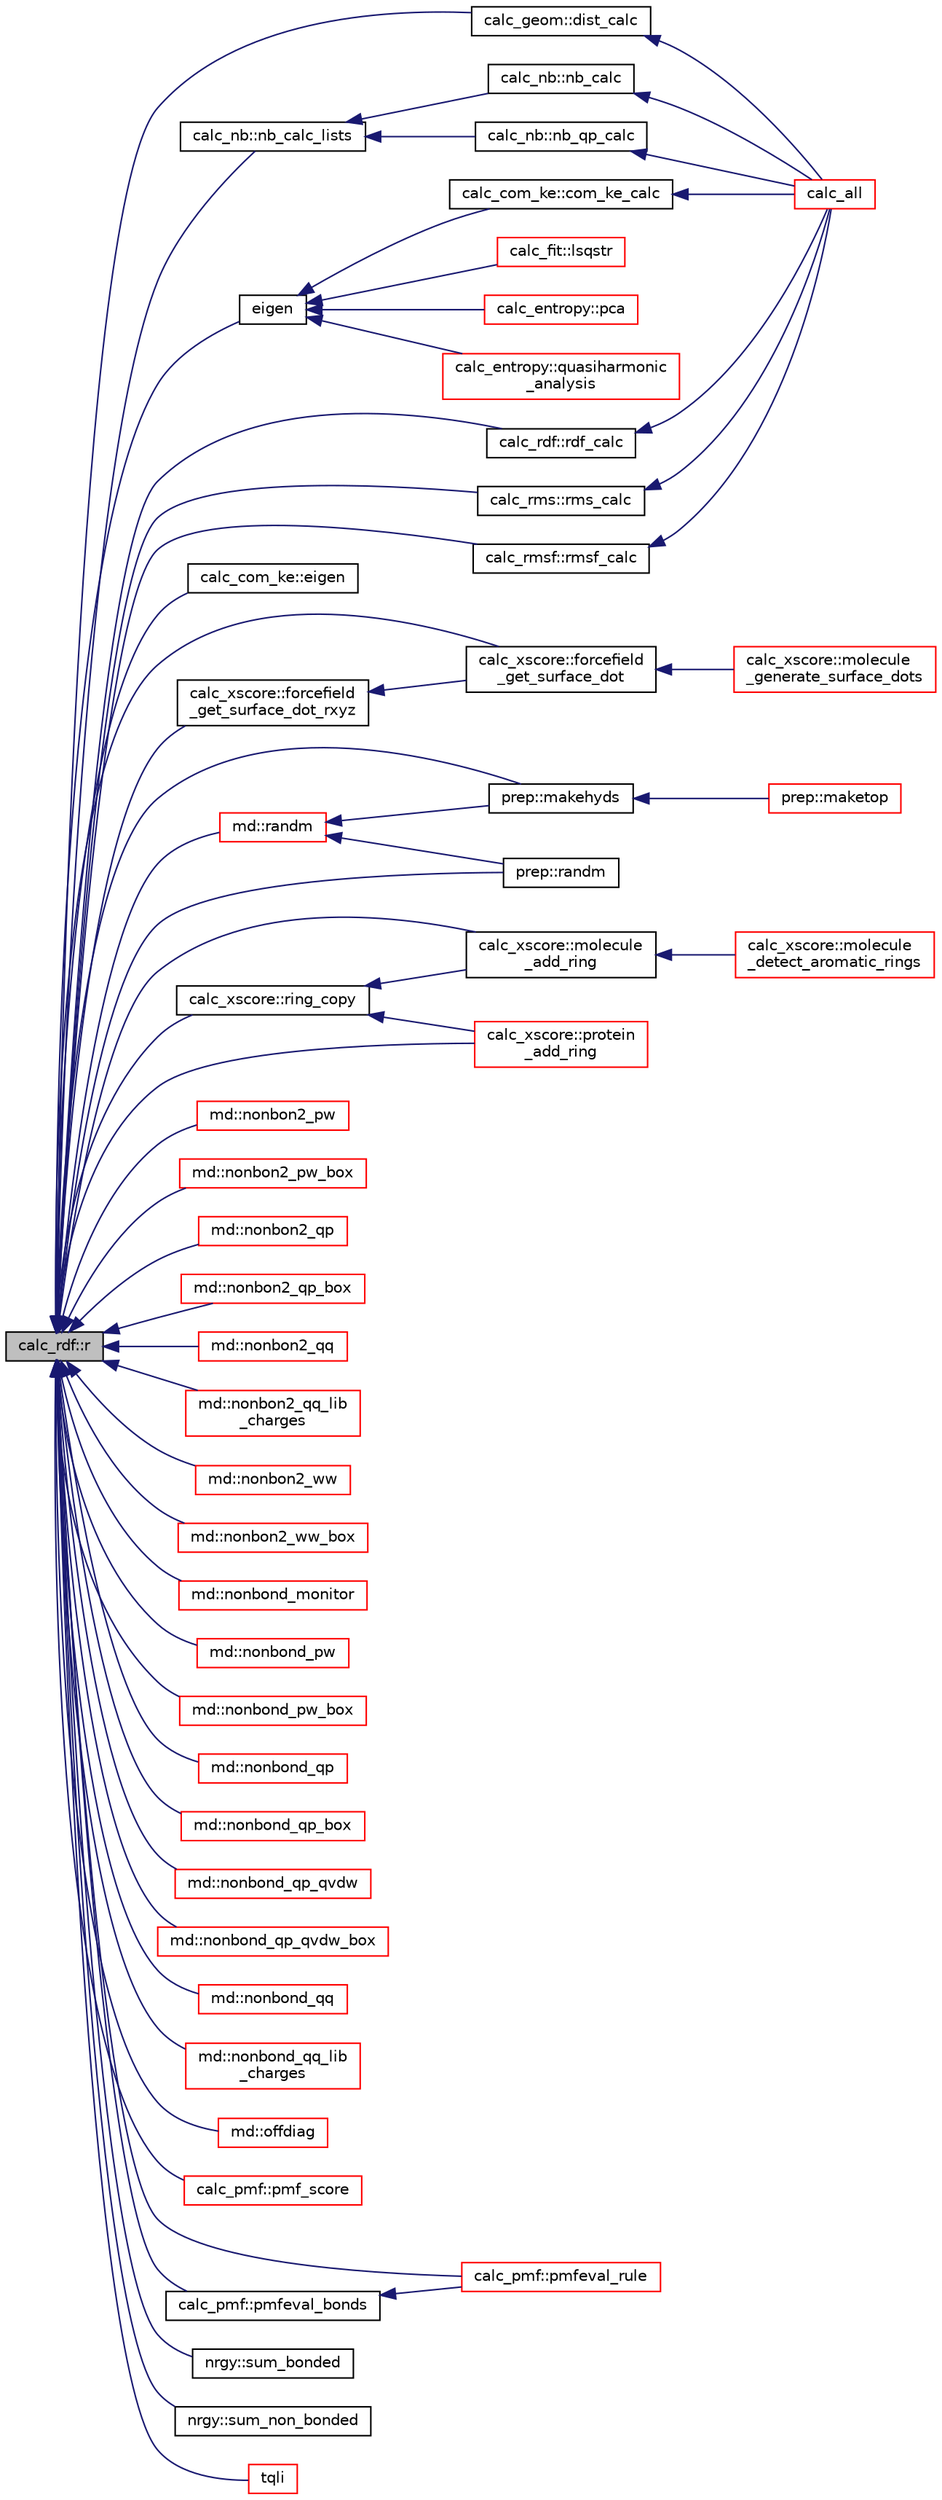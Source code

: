 digraph "calc_rdf::r"
{
  edge [fontname="Helvetica",fontsize="10",labelfontname="Helvetica",labelfontsize="10"];
  node [fontname="Helvetica",fontsize="10",shape=record];
  rankdir="LR";
  Node1 [label="calc_rdf::r",height=0.2,width=0.4,color="black", fillcolor="grey75", style="filled" fontcolor="black"];
  Node1 -> Node2 [dir="back",color="midnightblue",fontsize="10",style="solid",fontname="Helvetica"];
  Node2 [label="calc_geom::dist_calc",height=0.2,width=0.4,color="black", fillcolor="white", style="filled",URL="$classcalc__geom.html#a944ba8085f76be268d1f09a8d26c8afd"];
  Node2 -> Node3 [dir="back",color="midnightblue",fontsize="10",style="solid",fontname="Helvetica"];
  Node3 [label="calc_all",height=0.2,width=0.4,color="red", fillcolor="white", style="filled",URL="$qcalc_8f90.html#a5befd1d444d41d7d1e4bf8b297c17ee2"];
  Node1 -> Node4 [dir="back",color="midnightblue",fontsize="10",style="solid",fontname="Helvetica"];
  Node4 [label="calc_com_ke::eigen",height=0.2,width=0.4,color="black", fillcolor="white", style="filled",URL="$classcalc__com__ke.html#a103eff9968044cf67aae4fcef67d0192"];
  Node1 -> Node5 [dir="back",color="midnightblue",fontsize="10",style="solid",fontname="Helvetica"];
  Node5 [label="eigen",height=0.2,width=0.4,color="black", fillcolor="white", style="filled",URL="$eigen_8f90.html#a6235fe5aa226f81d60122047e156250f"];
  Node5 -> Node6 [dir="back",color="midnightblue",fontsize="10",style="solid",fontname="Helvetica"];
  Node6 [label="calc_com_ke::com_ke_calc",height=0.2,width=0.4,color="black", fillcolor="white", style="filled",URL="$classcalc__com__ke.html#a4721321fae51d63d7da0b33189366be2"];
  Node6 -> Node3 [dir="back",color="midnightblue",fontsize="10",style="solid",fontname="Helvetica"];
  Node5 -> Node7 [dir="back",color="midnightblue",fontsize="10",style="solid",fontname="Helvetica"];
  Node7 [label="calc_fit::lsqstr",height=0.2,width=0.4,color="red", fillcolor="white", style="filled",URL="$classcalc__fit.html#aac8547f0c38c8a8b690d296238ffa70a"];
  Node5 -> Node8 [dir="back",color="midnightblue",fontsize="10",style="solid",fontname="Helvetica"];
  Node8 [label="calc_entropy::pca",height=0.2,width=0.4,color="red", fillcolor="white", style="filled",URL="$classcalc__entropy.html#afae4ac42e827ba29f7e2dc444a868123"];
  Node5 -> Node9 [dir="back",color="midnightblue",fontsize="10",style="solid",fontname="Helvetica"];
  Node9 [label="calc_entropy::quasiharmonic\l_analysis",height=0.2,width=0.4,color="red", fillcolor="white", style="filled",URL="$classcalc__entropy.html#a2a9d851b8b3e7af4603059175dc539e3"];
  Node1 -> Node10 [dir="back",color="midnightblue",fontsize="10",style="solid",fontname="Helvetica"];
  Node10 [label="calc_xscore::forcefield\l_get_surface_dot",height=0.2,width=0.4,color="black", fillcolor="white", style="filled",URL="$classcalc__xscore.html#a322d4b17c21b217bff596c3bb2d713f3"];
  Node10 -> Node11 [dir="back",color="midnightblue",fontsize="10",style="solid",fontname="Helvetica"];
  Node11 [label="calc_xscore::molecule\l_generate_surface_dots",height=0.2,width=0.4,color="red", fillcolor="white", style="filled",URL="$classcalc__xscore.html#a3a384f1b62ccb01b1b379a50deeaff5b"];
  Node1 -> Node12 [dir="back",color="midnightblue",fontsize="10",style="solid",fontname="Helvetica"];
  Node12 [label="calc_xscore::forcefield\l_get_surface_dot_rxyz",height=0.2,width=0.4,color="black", fillcolor="white", style="filled",URL="$classcalc__xscore.html#ae51c7abd02ba40925ad1b60e0d62b5e7"];
  Node12 -> Node10 [dir="back",color="midnightblue",fontsize="10",style="solid",fontname="Helvetica"];
  Node1 -> Node13 [dir="back",color="midnightblue",fontsize="10",style="solid",fontname="Helvetica"];
  Node13 [label="prep::makehyds",height=0.2,width=0.4,color="black", fillcolor="white", style="filled",URL="$classprep.html#ab3a376766b645bd5b93ac77220735ee5"];
  Node13 -> Node14 [dir="back",color="midnightblue",fontsize="10",style="solid",fontname="Helvetica"];
  Node14 [label="prep::maketop",height=0.2,width=0.4,color="red", fillcolor="white", style="filled",URL="$classprep.html#ac1b20bb4677de808773357bae4f5b4a5"];
  Node1 -> Node15 [dir="back",color="midnightblue",fontsize="10",style="solid",fontname="Helvetica"];
  Node15 [label="calc_xscore::molecule\l_add_ring",height=0.2,width=0.4,color="black", fillcolor="white", style="filled",URL="$classcalc__xscore.html#a11e5eae822e6fb6585759ee36a3afbec"];
  Node15 -> Node16 [dir="back",color="midnightblue",fontsize="10",style="solid",fontname="Helvetica"];
  Node16 [label="calc_xscore::molecule\l_detect_aromatic_rings",height=0.2,width=0.4,color="red", fillcolor="white", style="filled",URL="$classcalc__xscore.html#acbc037cbe77c71df72b9bdddd5aafc4b"];
  Node1 -> Node17 [dir="back",color="midnightblue",fontsize="10",style="solid",fontname="Helvetica"];
  Node17 [label="calc_nb::nb_calc_lists",height=0.2,width=0.4,color="black", fillcolor="white", style="filled",URL="$classcalc__nb.html#a600889d4c85c927366dcdf744c4299e9"];
  Node17 -> Node18 [dir="back",color="midnightblue",fontsize="10",style="solid",fontname="Helvetica"];
  Node18 [label="calc_nb::nb_calc",height=0.2,width=0.4,color="black", fillcolor="white", style="filled",URL="$classcalc__nb.html#ab5ed70a50d41bb040e21f2e88ca8a207"];
  Node18 -> Node3 [dir="back",color="midnightblue",fontsize="10",style="solid",fontname="Helvetica"];
  Node17 -> Node19 [dir="back",color="midnightblue",fontsize="10",style="solid",fontname="Helvetica"];
  Node19 [label="calc_nb::nb_qp_calc",height=0.2,width=0.4,color="black", fillcolor="white", style="filled",URL="$classcalc__nb.html#a936e04ca43919cd2cacfd48dbfac7d52"];
  Node19 -> Node3 [dir="back",color="midnightblue",fontsize="10",style="solid",fontname="Helvetica"];
  Node1 -> Node20 [dir="back",color="midnightblue",fontsize="10",style="solid",fontname="Helvetica"];
  Node20 [label="md::nonbon2_pw",height=0.2,width=0.4,color="red", fillcolor="white", style="filled",URL="$classmd.html#a1e77a7a46b1d66bfa975637721ca05e0"];
  Node1 -> Node21 [dir="back",color="midnightblue",fontsize="10",style="solid",fontname="Helvetica"];
  Node21 [label="md::nonbon2_pw_box",height=0.2,width=0.4,color="red", fillcolor="white", style="filled",URL="$classmd.html#a1068d874ddac71e70a88e799142278d1"];
  Node1 -> Node22 [dir="back",color="midnightblue",fontsize="10",style="solid",fontname="Helvetica"];
  Node22 [label="md::nonbon2_qp",height=0.2,width=0.4,color="red", fillcolor="white", style="filled",URL="$classmd.html#aefa70f80040408bf0b2894b9f06843e7"];
  Node1 -> Node23 [dir="back",color="midnightblue",fontsize="10",style="solid",fontname="Helvetica"];
  Node23 [label="md::nonbon2_qp_box",height=0.2,width=0.4,color="red", fillcolor="white", style="filled",URL="$classmd.html#a8b61e7302a5280527d9db7671238ee96"];
  Node1 -> Node24 [dir="back",color="midnightblue",fontsize="10",style="solid",fontname="Helvetica"];
  Node24 [label="md::nonbon2_qq",height=0.2,width=0.4,color="red", fillcolor="white", style="filled",URL="$classmd.html#ae4087ab838e925ce5a20c5fa0d3ae779"];
  Node1 -> Node25 [dir="back",color="midnightblue",fontsize="10",style="solid",fontname="Helvetica"];
  Node25 [label="md::nonbon2_qq_lib\l_charges",height=0.2,width=0.4,color="red", fillcolor="white", style="filled",URL="$classmd.html#addcb49c7875f376007c6675b7a540f28"];
  Node1 -> Node26 [dir="back",color="midnightblue",fontsize="10",style="solid",fontname="Helvetica"];
  Node26 [label="md::nonbon2_ww",height=0.2,width=0.4,color="red", fillcolor="white", style="filled",URL="$classmd.html#a73933c20e094e4cdc9e49902ff547dcc"];
  Node1 -> Node27 [dir="back",color="midnightblue",fontsize="10",style="solid",fontname="Helvetica"];
  Node27 [label="md::nonbon2_ww_box",height=0.2,width=0.4,color="red", fillcolor="white", style="filled",URL="$classmd.html#a7f361e22ee76a5ed61b6a8e126f2e117"];
  Node1 -> Node28 [dir="back",color="midnightblue",fontsize="10",style="solid",fontname="Helvetica"];
  Node28 [label="md::nonbond_monitor",height=0.2,width=0.4,color="red", fillcolor="white", style="filled",URL="$classmd.html#a2dd9df07bc719d116e1e9e6fcfb00ae7"];
  Node1 -> Node29 [dir="back",color="midnightblue",fontsize="10",style="solid",fontname="Helvetica"];
  Node29 [label="md::nonbond_pw",height=0.2,width=0.4,color="red", fillcolor="white", style="filled",URL="$classmd.html#a8c3d7eabe1d90c8d26a1f7d8eb18789d"];
  Node1 -> Node30 [dir="back",color="midnightblue",fontsize="10",style="solid",fontname="Helvetica"];
  Node30 [label="md::nonbond_pw_box",height=0.2,width=0.4,color="red", fillcolor="white", style="filled",URL="$classmd.html#a9424901170c11930fe9daaae2da15bd7"];
  Node1 -> Node31 [dir="back",color="midnightblue",fontsize="10",style="solid",fontname="Helvetica"];
  Node31 [label="md::nonbond_qp",height=0.2,width=0.4,color="red", fillcolor="white", style="filled",URL="$classmd.html#ac7493708397c2a8f9174c18755f98282"];
  Node1 -> Node32 [dir="back",color="midnightblue",fontsize="10",style="solid",fontname="Helvetica"];
  Node32 [label="md::nonbond_qp_box",height=0.2,width=0.4,color="red", fillcolor="white", style="filled",URL="$classmd.html#abf841b05eb9dae6e72022d6a4bb82103"];
  Node1 -> Node33 [dir="back",color="midnightblue",fontsize="10",style="solid",fontname="Helvetica"];
  Node33 [label="md::nonbond_qp_qvdw",height=0.2,width=0.4,color="red", fillcolor="white", style="filled",URL="$classmd.html#ae4ec41fd480d9f7611bc1b1d473a3f0c"];
  Node1 -> Node34 [dir="back",color="midnightblue",fontsize="10",style="solid",fontname="Helvetica"];
  Node34 [label="md::nonbond_qp_qvdw_box",height=0.2,width=0.4,color="red", fillcolor="white", style="filled",URL="$classmd.html#a939b00ef49bf93e6d0447548535b0d9a"];
  Node1 -> Node35 [dir="back",color="midnightblue",fontsize="10",style="solid",fontname="Helvetica"];
  Node35 [label="md::nonbond_qq",height=0.2,width=0.4,color="red", fillcolor="white", style="filled",URL="$classmd.html#a5c0b03a42a559f35a8a752fb93010b01"];
  Node1 -> Node36 [dir="back",color="midnightblue",fontsize="10",style="solid",fontname="Helvetica"];
  Node36 [label="md::nonbond_qq_lib\l_charges",height=0.2,width=0.4,color="red", fillcolor="white", style="filled",URL="$classmd.html#a8ca76b9ab6153c78fed4b7e7313ad896"];
  Node1 -> Node37 [dir="back",color="midnightblue",fontsize="10",style="solid",fontname="Helvetica"];
  Node37 [label="md::offdiag",height=0.2,width=0.4,color="red", fillcolor="white", style="filled",URL="$classmd.html#ae885a42f53cb6c1c066a40f7ab024734"];
  Node1 -> Node38 [dir="back",color="midnightblue",fontsize="10",style="solid",fontname="Helvetica"];
  Node38 [label="calc_pmf::pmf_score",height=0.2,width=0.4,color="red", fillcolor="white", style="filled",URL="$classcalc__pmf.html#a2ce532c8dbd81ccb5221196f08dc3a4c"];
  Node1 -> Node39 [dir="back",color="midnightblue",fontsize="10",style="solid",fontname="Helvetica"];
  Node39 [label="calc_pmf::pmfeval_bonds",height=0.2,width=0.4,color="black", fillcolor="white", style="filled",URL="$classcalc__pmf.html#a70b4bda6690c31f306f3841ace5eb2e4"];
  Node39 -> Node40 [dir="back",color="midnightblue",fontsize="10",style="solid",fontname="Helvetica"];
  Node40 [label="calc_pmf::pmfeval_rule",height=0.2,width=0.4,color="red", fillcolor="white", style="filled",URL="$classcalc__pmf.html#ab174c72c67e0d863a402fd35c3c083be"];
  Node1 -> Node40 [dir="back",color="midnightblue",fontsize="10",style="solid",fontname="Helvetica"];
  Node1 -> Node41 [dir="back",color="midnightblue",fontsize="10",style="solid",fontname="Helvetica"];
  Node41 [label="calc_xscore::protein\l_add_ring",height=0.2,width=0.4,color="red", fillcolor="white", style="filled",URL="$classcalc__xscore.html#a27b6856b3ae78b21daf138e89349dc76"];
  Node1 -> Node42 [dir="back",color="midnightblue",fontsize="10",style="solid",fontname="Helvetica"];
  Node42 [label="prep::randm",height=0.2,width=0.4,color="black", fillcolor="white", style="filled",URL="$classprep.html#a5641b3358b25c1add0aef28b30a9c055"];
  Node1 -> Node43 [dir="back",color="midnightblue",fontsize="10",style="solid",fontname="Helvetica"];
  Node43 [label="md::randm",height=0.2,width=0.4,color="red", fillcolor="white", style="filled",URL="$classmd.html#a5e3b7b6f11ac03a3ffb18bdaaca242a5"];
  Node43 -> Node13 [dir="back",color="midnightblue",fontsize="10",style="solid",fontname="Helvetica"];
  Node43 -> Node42 [dir="back",color="midnightblue",fontsize="10",style="solid",fontname="Helvetica"];
  Node1 -> Node44 [dir="back",color="midnightblue",fontsize="10",style="solid",fontname="Helvetica"];
  Node44 [label="calc_rdf::rdf_calc",height=0.2,width=0.4,color="black", fillcolor="white", style="filled",URL="$classcalc__rdf.html#a7ab1dc36ff759913cf0737ae82a2c37b"];
  Node44 -> Node3 [dir="back",color="midnightblue",fontsize="10",style="solid",fontname="Helvetica"];
  Node1 -> Node45 [dir="back",color="midnightblue",fontsize="10",style="solid",fontname="Helvetica"];
  Node45 [label="calc_xscore::ring_copy",height=0.2,width=0.4,color="black", fillcolor="white", style="filled",URL="$classcalc__xscore.html#ac51bc4c8c1999f720168c6300e83a4d6"];
  Node45 -> Node15 [dir="back",color="midnightblue",fontsize="10",style="solid",fontname="Helvetica"];
  Node45 -> Node41 [dir="back",color="midnightblue",fontsize="10",style="solid",fontname="Helvetica"];
  Node1 -> Node46 [dir="back",color="midnightblue",fontsize="10",style="solid",fontname="Helvetica"];
  Node46 [label="calc_rms::rms_calc",height=0.2,width=0.4,color="black", fillcolor="white", style="filled",URL="$classcalc__rms.html#a79e74aee349411bedf7f3c71a81b25bb"];
  Node46 -> Node3 [dir="back",color="midnightblue",fontsize="10",style="solid",fontname="Helvetica"];
  Node1 -> Node47 [dir="back",color="midnightblue",fontsize="10",style="solid",fontname="Helvetica"];
  Node47 [label="calc_rmsf::rmsf_calc",height=0.2,width=0.4,color="black", fillcolor="white", style="filled",URL="$classcalc__rmsf.html#aa06c01d8ab8a9c1e62fe92d36c9a6fc4"];
  Node47 -> Node3 [dir="back",color="midnightblue",fontsize="10",style="solid",fontname="Helvetica"];
  Node1 -> Node48 [dir="back",color="midnightblue",fontsize="10",style="solid",fontname="Helvetica"];
  Node48 [label="nrgy::sum_bonded",height=0.2,width=0.4,color="black", fillcolor="white", style="filled",URL="$classnrgy.html#a916b95a2fbc30194474a98bb801b8d31"];
  Node1 -> Node49 [dir="back",color="midnightblue",fontsize="10",style="solid",fontname="Helvetica"];
  Node49 [label="nrgy::sum_non_bonded",height=0.2,width=0.4,color="black", fillcolor="white", style="filled",URL="$classnrgy.html#a4a803a3214ff059ae88a7b7feb10ef97"];
  Node1 -> Node50 [dir="back",color="midnightblue",fontsize="10",style="solid",fontname="Helvetica"];
  Node50 [label="tqli",height=0.2,width=0.4,color="red", fillcolor="white", style="filled",URL="$qfep_8f90.html#a6ab446041388e014e5c4ae186d7c3ab8"];
}
